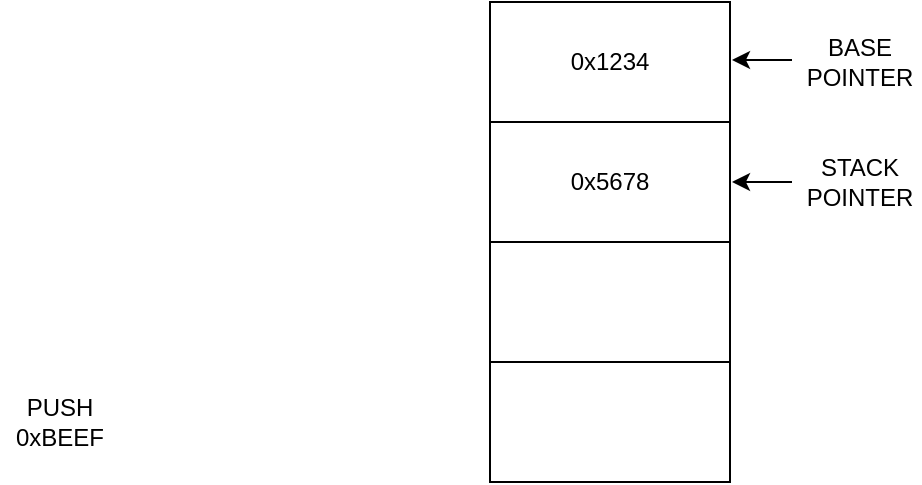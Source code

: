 <mxfile version="21.6.1" type="device" pages="6">
  <diagram name="Push" id="-GGrVfZBKPNpTzEQG8Yc">
    <mxGraphModel dx="2074" dy="1146" grid="1" gridSize="10" guides="1" tooltips="1" connect="1" arrows="1" fold="1" page="1" pageScale="1" pageWidth="850" pageHeight="1100" math="0" shadow="0">
      <root>
        <mxCell id="0" />
        <mxCell id="1" parent="0" />
        <mxCell id="Jj48SsT-pPuqCzuqrsi4-1" value="0x1234" style="rounded=0;whiteSpace=wrap;html=1;" vertex="1" parent="1">
          <mxGeometry x="365" y="130" width="120" height="60" as="geometry" />
        </mxCell>
        <mxCell id="Jj48SsT-pPuqCzuqrsi4-2" value="0x5678" style="rounded=0;whiteSpace=wrap;html=1;" vertex="1" parent="1">
          <mxGeometry x="365" y="190" width="120" height="60" as="geometry" />
        </mxCell>
        <mxCell id="Jj48SsT-pPuqCzuqrsi4-3" value="" style="rounded=0;whiteSpace=wrap;html=1;" vertex="1" parent="1">
          <mxGeometry x="365" y="250" width="120" height="60" as="geometry" />
        </mxCell>
        <mxCell id="Jj48SsT-pPuqCzuqrsi4-4" value="" style="rounded=0;whiteSpace=wrap;html=1;" vertex="1" parent="1">
          <mxGeometry x="365" y="310" width="120" height="60" as="geometry" />
        </mxCell>
        <mxCell id="o2Bj45P74EHcVThM-WBV-1" value="PUSH 0xBEEF" style="text;html=1;strokeColor=none;fillColor=none;align=center;verticalAlign=middle;whiteSpace=wrap;rounded=0;" vertex="1" parent="1">
          <mxGeometry x="120" y="325" width="60" height="30" as="geometry" />
        </mxCell>
        <mxCell id="K3jNXW-Zah8GcD7Rqw3E-1" value="" style="endArrow=classic;html=1;rounded=0;" edge="1" parent="1">
          <mxGeometry width="50" height="50" relative="1" as="geometry">
            <mxPoint x="516" y="220" as="sourcePoint" />
            <mxPoint x="486" y="220" as="targetPoint" />
          </mxGeometry>
        </mxCell>
        <mxCell id="K3jNXW-Zah8GcD7Rqw3E-2" value="STACK POINTER" style="text;html=1;strokeColor=none;fillColor=none;align=center;verticalAlign=middle;whiteSpace=wrap;rounded=0;" vertex="1" parent="1">
          <mxGeometry x="520" y="205" width="60" height="30" as="geometry" />
        </mxCell>
        <mxCell id="K3jNXW-Zah8GcD7Rqw3E-3" value="BASE POINTER" style="text;html=1;strokeColor=none;fillColor=none;align=center;verticalAlign=middle;whiteSpace=wrap;rounded=0;" vertex="1" parent="1">
          <mxGeometry x="520" y="145" width="60" height="30" as="geometry" />
        </mxCell>
        <mxCell id="K3jNXW-Zah8GcD7Rqw3E-4" value="" style="endArrow=classic;html=1;rounded=0;" edge="1" parent="1">
          <mxGeometry width="50" height="50" relative="1" as="geometry">
            <mxPoint x="516" y="159" as="sourcePoint" />
            <mxPoint x="486" y="159" as="targetPoint" />
          </mxGeometry>
        </mxCell>
      </root>
    </mxGraphModel>
  </diagram>
  <diagram id="l6LCRxv2ppmDsnzE_6Se" name="Push2">
    <mxGraphModel dx="2074" dy="1146" grid="1" gridSize="10" guides="1" tooltips="1" connect="1" arrows="1" fold="1" page="1" pageScale="1" pageWidth="850" pageHeight="1100" math="0" shadow="0">
      <root>
        <mxCell id="0" />
        <mxCell id="1" parent="0" />
        <mxCell id="qsU8nW2Cvl5E6VubjZnK-1" value="0x1234" style="rounded=0;whiteSpace=wrap;html=1;" vertex="1" parent="1">
          <mxGeometry x="365" y="130" width="120" height="60" as="geometry" />
        </mxCell>
        <mxCell id="qsU8nW2Cvl5E6VubjZnK-2" value="0x5678" style="rounded=0;whiteSpace=wrap;html=1;" vertex="1" parent="1">
          <mxGeometry x="365" y="190" width="120" height="60" as="geometry" />
        </mxCell>
        <mxCell id="qsU8nW2Cvl5E6VubjZnK-3" value="0xBEEF" style="rounded=0;whiteSpace=wrap;html=1;" vertex="1" parent="1">
          <mxGeometry x="365" y="250" width="120" height="60" as="geometry" />
        </mxCell>
        <mxCell id="qsU8nW2Cvl5E6VubjZnK-4" value="" style="rounded=0;whiteSpace=wrap;html=1;" vertex="1" parent="1">
          <mxGeometry x="365" y="310" width="120" height="60" as="geometry" />
        </mxCell>
        <mxCell id="qsU8nW2Cvl5E6VubjZnK-5" value="PUSH 0xBEEF" style="text;html=1;strokeColor=none;fillColor=none;align=center;verticalAlign=middle;whiteSpace=wrap;rounded=0;" vertex="1" parent="1">
          <mxGeometry x="120" y="325" width="60" height="30" as="geometry" />
        </mxCell>
        <mxCell id="qsU8nW2Cvl5E6VubjZnK-6" value="" style="curved=1;endArrow=classic;html=1;rounded=0;" edge="1" parent="1">
          <mxGeometry width="50" height="50" relative="1" as="geometry">
            <mxPoint x="150" y="320" as="sourcePoint" />
            <mxPoint x="360" y="280" as="targetPoint" />
            <Array as="points">
              <mxPoint x="200" y="320" />
              <mxPoint x="150" y="270" />
            </Array>
          </mxGeometry>
        </mxCell>
        <mxCell id="noKH_6vreqy2PT-Vk3fR-1" value="" style="endArrow=classic;html=1;rounded=0;" edge="1" parent="1">
          <mxGeometry width="50" height="50" relative="1" as="geometry">
            <mxPoint x="516" y="281" as="sourcePoint" />
            <mxPoint x="486" y="281" as="targetPoint" />
          </mxGeometry>
        </mxCell>
        <mxCell id="noKH_6vreqy2PT-Vk3fR-2" value="STACK POINTER" style="text;html=1;strokeColor=none;fillColor=none;align=center;verticalAlign=middle;whiteSpace=wrap;rounded=0;" vertex="1" parent="1">
          <mxGeometry x="520" y="270" width="60" height="30" as="geometry" />
        </mxCell>
        <mxCell id="noKH_6vreqy2PT-Vk3fR-3" value="BASE POINTER" style="text;html=1;strokeColor=none;fillColor=none;align=center;verticalAlign=middle;whiteSpace=wrap;rounded=0;" vertex="1" parent="1">
          <mxGeometry x="520" y="145" width="60" height="30" as="geometry" />
        </mxCell>
        <mxCell id="noKH_6vreqy2PT-Vk3fR-4" value="" style="endArrow=classic;html=1;rounded=0;" edge="1" parent="1">
          <mxGeometry width="50" height="50" relative="1" as="geometry">
            <mxPoint x="516" y="159" as="sourcePoint" />
            <mxPoint x="486" y="159" as="targetPoint" />
          </mxGeometry>
        </mxCell>
        <mxCell id="ddw7-P7j0W4HAoxFc-rm-1" value="" style="labelPosition=right;align=left;strokeWidth=1;shape=mxgraph.mockup.markup.curlyBrace;html=1;shadow=0;dashed=0;strokeColor=#999999;direction=south;" vertex="1" parent="1">
          <mxGeometry x="610" y="130" width="20" height="180" as="geometry" />
        </mxCell>
        <mxCell id="ddw7-P7j0W4HAoxFc-rm-2" value="STACK FRAME" style="text;html=1;align=center;verticalAlign=middle;resizable=0;points=[];autosize=1;strokeColor=none;fillColor=none;" vertex="1" parent="1">
          <mxGeometry x="640" y="205" width="110" height="30" as="geometry" />
        </mxCell>
      </root>
    </mxGraphModel>
  </diagram>
  <diagram id="nQyGc0kmmc5M0WgAtmUw" name="Pop">
    <mxGraphModel dx="2074" dy="1146" grid="1" gridSize="10" guides="1" tooltips="1" connect="1" arrows="1" fold="1" page="1" pageScale="1" pageWidth="850" pageHeight="1100" math="0" shadow="0">
      <root>
        <mxCell id="0" />
        <mxCell id="1" parent="0" />
        <mxCell id="73Nl0pO4lCSLcJTyqsgl-1" value="0x1234" style="rounded=0;whiteSpace=wrap;html=1;" vertex="1" parent="1">
          <mxGeometry x="365" y="130" width="120" height="60" as="geometry" />
        </mxCell>
        <mxCell id="73Nl0pO4lCSLcJTyqsgl-2" value="0x5678" style="rounded=0;whiteSpace=wrap;html=1;" vertex="1" parent="1">
          <mxGeometry x="365" y="190" width="120" height="60" as="geometry" />
        </mxCell>
        <mxCell id="73Nl0pO4lCSLcJTyqsgl-3" value="0xBEEF" style="rounded=0;whiteSpace=wrap;html=1;" vertex="1" parent="1">
          <mxGeometry x="365" y="250" width="120" height="60" as="geometry" />
        </mxCell>
        <mxCell id="73Nl0pO4lCSLcJTyqsgl-4" value="" style="rounded=0;whiteSpace=wrap;html=1;" vertex="1" parent="1">
          <mxGeometry x="365" y="310" width="120" height="60" as="geometry" />
        </mxCell>
        <mxCell id="73Nl0pO4lCSLcJTyqsgl-5" value="POP REG" style="text;html=1;strokeColor=none;fillColor=none;align=center;verticalAlign=middle;whiteSpace=wrap;rounded=0;" vertex="1" parent="1">
          <mxGeometry x="120" y="325" width="60" height="30" as="geometry" />
        </mxCell>
        <mxCell id="73Nl0pO4lCSLcJTyqsgl-6" value="" style="curved=1;endArrow=classic;html=1;rounded=0;" edge="1" parent="1">
          <mxGeometry width="50" height="50" relative="1" as="geometry">
            <mxPoint x="150" y="320" as="sourcePoint" />
            <mxPoint x="360" y="280" as="targetPoint" />
            <Array as="points">
              <mxPoint x="200" y="320" />
              <mxPoint x="150" y="270" />
            </Array>
          </mxGeometry>
        </mxCell>
        <mxCell id="73Nl0pO4lCSLcJTyqsgl-7" value="" style="endArrow=classic;html=1;rounded=0;" edge="1" parent="1">
          <mxGeometry width="50" height="50" relative="1" as="geometry">
            <mxPoint x="516" y="220" as="sourcePoint" />
            <mxPoint x="486" y="220" as="targetPoint" />
          </mxGeometry>
        </mxCell>
        <mxCell id="73Nl0pO4lCSLcJTyqsgl-8" value="STACK POINTER" style="text;html=1;strokeColor=none;fillColor=none;align=center;verticalAlign=middle;whiteSpace=wrap;rounded=0;" vertex="1" parent="1">
          <mxGeometry x="520" y="205" width="60" height="30" as="geometry" />
        </mxCell>
        <mxCell id="73Nl0pO4lCSLcJTyqsgl-9" value="BASE POINTER" style="text;html=1;strokeColor=none;fillColor=none;align=center;verticalAlign=middle;whiteSpace=wrap;rounded=0;" vertex="1" parent="1">
          <mxGeometry x="520" y="145" width="60" height="30" as="geometry" />
        </mxCell>
        <mxCell id="73Nl0pO4lCSLcJTyqsgl-10" value="" style="endArrow=classic;html=1;rounded=0;" edge="1" parent="1">
          <mxGeometry width="50" height="50" relative="1" as="geometry">
            <mxPoint x="516" y="159" as="sourcePoint" />
            <mxPoint x="486" y="159" as="targetPoint" />
          </mxGeometry>
        </mxCell>
        <mxCell id="73Nl0pO4lCSLcJTyqsgl-11" value="" style="labelPosition=right;align=left;strokeWidth=1;shape=mxgraph.mockup.markup.curlyBrace;html=1;shadow=0;dashed=0;strokeColor=#999999;direction=south;" vertex="1" parent="1">
          <mxGeometry x="610" y="130" width="20" height="120" as="geometry" />
        </mxCell>
        <mxCell id="73Nl0pO4lCSLcJTyqsgl-12" value="STACK FRAME" style="text;html=1;align=center;verticalAlign=middle;resizable=0;points=[];autosize=1;strokeColor=none;fillColor=none;" vertex="1" parent="1">
          <mxGeometry x="630" y="175" width="110" height="30" as="geometry" />
        </mxCell>
        <mxCell id="wINERGNfKjqknrailmSK-1" value="REG:&amp;nbsp;" style="rounded=0;whiteSpace=wrap;html=1;" vertex="1" parent="1">
          <mxGeometry x="60" y="420" width="120" height="60" as="geometry" />
        </mxCell>
      </root>
    </mxGraphModel>
  </diagram>
  <diagram id="5F932gF-O3ynOFYkI_Wm" name="Pop2">
    <mxGraphModel dx="2074" dy="1146" grid="1" gridSize="10" guides="1" tooltips="1" connect="1" arrows="1" fold="1" page="1" pageScale="1" pageWidth="850" pageHeight="1100" math="0" shadow="0">
      <root>
        <mxCell id="0" />
        <mxCell id="1" parent="0" />
        <mxCell id="RFb0YswGi85Jl_IOGHjy-1" value="0x1234" style="rounded=0;whiteSpace=wrap;html=1;" vertex="1" parent="1">
          <mxGeometry x="365" y="130" width="120" height="60" as="geometry" />
        </mxCell>
        <mxCell id="RFb0YswGi85Jl_IOGHjy-2" value="0x5678" style="rounded=0;whiteSpace=wrap;html=1;" vertex="1" parent="1">
          <mxGeometry x="365" y="190" width="120" height="60" as="geometry" />
        </mxCell>
        <mxCell id="RFb0YswGi85Jl_IOGHjy-3" value="0xBEEF" style="rounded=0;whiteSpace=wrap;html=1;" vertex="1" parent="1">
          <mxGeometry x="365" y="250" width="120" height="60" as="geometry" />
        </mxCell>
        <mxCell id="RFb0YswGi85Jl_IOGHjy-4" value="" style="rounded=0;whiteSpace=wrap;html=1;" vertex="1" parent="1">
          <mxGeometry x="365" y="310" width="120" height="60" as="geometry" />
        </mxCell>
        <mxCell id="RFb0YswGi85Jl_IOGHjy-7" value="" style="endArrow=classic;html=1;rounded=0;" edge="1" parent="1">
          <mxGeometry width="50" height="50" relative="1" as="geometry">
            <mxPoint x="516" y="220" as="sourcePoint" />
            <mxPoint x="486" y="220" as="targetPoint" />
          </mxGeometry>
        </mxCell>
        <mxCell id="RFb0YswGi85Jl_IOGHjy-8" value="STACK POINTER" style="text;html=1;strokeColor=none;fillColor=none;align=center;verticalAlign=middle;whiteSpace=wrap;rounded=0;" vertex="1" parent="1">
          <mxGeometry x="520" y="205" width="60" height="30" as="geometry" />
        </mxCell>
        <mxCell id="RFb0YswGi85Jl_IOGHjy-9" value="BASE POINTER" style="text;html=1;strokeColor=none;fillColor=none;align=center;verticalAlign=middle;whiteSpace=wrap;rounded=0;" vertex="1" parent="1">
          <mxGeometry x="520" y="145" width="60" height="30" as="geometry" />
        </mxCell>
        <mxCell id="RFb0YswGi85Jl_IOGHjy-10" value="" style="endArrow=classic;html=1;rounded=0;" edge="1" parent="1">
          <mxGeometry width="50" height="50" relative="1" as="geometry">
            <mxPoint x="516" y="159" as="sourcePoint" />
            <mxPoint x="486" y="159" as="targetPoint" />
          </mxGeometry>
        </mxCell>
        <mxCell id="RFb0YswGi85Jl_IOGHjy-11" value="" style="labelPosition=right;align=left;strokeWidth=1;shape=mxgraph.mockup.markup.curlyBrace;html=1;shadow=0;dashed=0;strokeColor=#999999;direction=south;" vertex="1" parent="1">
          <mxGeometry x="610" y="130" width="20" height="120" as="geometry" />
        </mxCell>
        <mxCell id="RFb0YswGi85Jl_IOGHjy-12" value="STACK FRAME" style="text;html=1;align=center;verticalAlign=middle;resizable=0;points=[];autosize=1;strokeColor=none;fillColor=none;" vertex="1" parent="1">
          <mxGeometry x="630" y="175" width="110" height="30" as="geometry" />
        </mxCell>
        <mxCell id="trE_GkZda66t5M7GJQ9m-1" value="REG = 0xBEEF" style="rounded=0;whiteSpace=wrap;html=1;" vertex="1" parent="1">
          <mxGeometry x="60" y="420" width="120" height="60" as="geometry" />
        </mxCell>
      </root>
    </mxGraphModel>
  </diagram>
  <diagram id="Bc7N6o5KYEWIRi7tW8Ps" name="Typical Stack Frame">
    <mxGraphModel dx="2074" dy="1146" grid="1" gridSize="10" guides="1" tooltips="1" connect="1" arrows="1" fold="1" page="1" pageScale="1" pageWidth="850" pageHeight="1100" math="0" shadow="0">
      <root>
        <mxCell id="0" />
        <mxCell id="1" parent="0" />
        <mxCell id="g0Ed7FIEKYkdX_Pu7p9N-1" value="saved return address" style="rounded=0;whiteSpace=wrap;html=1;" vertex="1" parent="1">
          <mxGeometry x="365" y="130" width="120" height="60" as="geometry" />
        </mxCell>
        <mxCell id="g0Ed7FIEKYkdX_Pu7p9N-2" value="saved base pointer" style="rounded=0;whiteSpace=wrap;html=1;" vertex="1" parent="1">
          <mxGeometry x="365" y="190" width="120" height="60" as="geometry" />
        </mxCell>
        <mxCell id="g0Ed7FIEKYkdX_Pu7p9N-3" value="local variables" style="rounded=0;whiteSpace=wrap;html=1;" vertex="1" parent="1">
          <mxGeometry x="365" y="250" width="120" height="60" as="geometry" />
        </mxCell>
        <mxCell id="g0Ed7FIEKYkdX_Pu7p9N-4" value="" style="rounded=0;whiteSpace=wrap;html=1;" vertex="1" parent="1">
          <mxGeometry x="365" y="310" width="120" height="60" as="geometry" />
        </mxCell>
        <mxCell id="g0Ed7FIEKYkdX_Pu7p9N-5" value="0x000..." style="text;html=1;strokeColor=none;fillColor=none;align=center;verticalAlign=middle;whiteSpace=wrap;rounded=0;" vertex="1" parent="1">
          <mxGeometry x="270" y="360" width="60" height="30" as="geometry" />
        </mxCell>
        <mxCell id="g0Ed7FIEKYkdX_Pu7p9N-6" value="0x7ff..." style="text;html=1;strokeColor=none;fillColor=none;align=center;verticalAlign=middle;whiteSpace=wrap;rounded=0;" vertex="1" parent="1">
          <mxGeometry x="270" y="130" width="60" height="30" as="geometry" />
        </mxCell>
        <mxCell id="g0Ed7FIEKYkdX_Pu7p9N-7" value="" style="labelPosition=right;align=left;strokeWidth=1;shape=mxgraph.mockup.markup.curlyBrace;html=1;shadow=0;dashed=0;strokeColor=#999999;direction=south;" vertex="1" parent="1">
          <mxGeometry x="490" y="130" width="20" height="180" as="geometry" />
        </mxCell>
        <mxCell id="g0Ed7FIEKYkdX_Pu7p9N-8" value="Stack Frame" style="text;html=1;strokeColor=none;fillColor=none;align=center;verticalAlign=middle;whiteSpace=wrap;rounded=0;" vertex="1" parent="1">
          <mxGeometry x="510" y="205" width="60" height="30" as="geometry" />
        </mxCell>
      </root>
    </mxGraphModel>
  </diagram>
  <diagram id="fXXGVm1ROvJu2IDnwqxx" name="Function Call">
    <mxGraphModel dx="2074" dy="1146" grid="1" gridSize="10" guides="1" tooltips="1" connect="1" arrows="1" fold="1" page="1" pageScale="1" pageWidth="850" pageHeight="1100" math="0" shadow="0">
      <root>
        <mxCell id="0" />
        <mxCell id="1" parent="0" />
        <mxCell id="PtDXi4-NeCLwwq7FJXTE-1" value="saved return address" style="rounded=0;whiteSpace=wrap;html=1;" vertex="1" parent="1">
          <mxGeometry x="365" y="130" width="120" height="60" as="geometry" />
        </mxCell>
        <mxCell id="PtDXi4-NeCLwwq7FJXTE-2" value="saved base pointer" style="rounded=0;whiteSpace=wrap;html=1;" vertex="1" parent="1">
          <mxGeometry x="365" y="190" width="120" height="60" as="geometry" />
        </mxCell>
        <mxCell id="PtDXi4-NeCLwwq7FJXTE-3" value="local variables" style="rounded=0;whiteSpace=wrap;html=1;" vertex="1" parent="1">
          <mxGeometry x="365" y="250" width="120" height="60" as="geometry" />
        </mxCell>
        <mxCell id="PtDXi4-NeCLwwq7FJXTE-5" value="0x000..." style="text;html=1;strokeColor=none;fillColor=none;align=center;verticalAlign=middle;whiteSpace=wrap;rounded=0;" vertex="1" parent="1">
          <mxGeometry x="280" y="490" width="60" height="30" as="geometry" />
        </mxCell>
        <mxCell id="PtDXi4-NeCLwwq7FJXTE-6" value="0x7ff..." style="text;html=1;strokeColor=none;fillColor=none;align=center;verticalAlign=middle;whiteSpace=wrap;rounded=0;" vertex="1" parent="1">
          <mxGeometry x="270" y="130" width="60" height="30" as="geometry" />
        </mxCell>
        <mxCell id="PtDXi4-NeCLwwq7FJXTE-7" value="" style="labelPosition=right;align=left;strokeWidth=1;shape=mxgraph.mockup.markup.curlyBrace;html=1;shadow=0;dashed=0;strokeColor=#999999;direction=south;" vertex="1" parent="1">
          <mxGeometry x="490" y="130" width="20" height="180" as="geometry" />
        </mxCell>
        <mxCell id="PtDXi4-NeCLwwq7FJXTE-8" value="Last Stack Frame" style="text;html=1;strokeColor=none;fillColor=none;align=center;verticalAlign=middle;whiteSpace=wrap;rounded=0;" vertex="1" parent="1">
          <mxGeometry x="520" y="205" width="60" height="30" as="geometry" />
        </mxCell>
        <mxCell id="PtDXi4-NeCLwwq7FJXTE-9" value="saved return address" style="rounded=0;whiteSpace=wrap;html=1;" vertex="1" parent="1">
          <mxGeometry x="365" y="310" width="120" height="60" as="geometry" />
        </mxCell>
        <mxCell id="PtDXi4-NeCLwwq7FJXTE-10" value="saved base pointer" style="rounded=0;whiteSpace=wrap;html=1;" vertex="1" parent="1">
          <mxGeometry x="365" y="370" width="120" height="60" as="geometry" />
        </mxCell>
        <mxCell id="PtDXi4-NeCLwwq7FJXTE-11" value="local variables" style="rounded=0;whiteSpace=wrap;html=1;" vertex="1" parent="1">
          <mxGeometry x="365" y="430" width="120" height="60" as="geometry" />
        </mxCell>
        <mxCell id="PtDXi4-NeCLwwq7FJXTE-12" value="" style="labelPosition=right;align=left;strokeWidth=1;shape=mxgraph.mockup.markup.curlyBrace;html=1;shadow=0;dashed=0;strokeColor=#999999;direction=south;" vertex="1" parent="1">
          <mxGeometry x="490" y="310" width="20" height="180" as="geometry" />
        </mxCell>
        <mxCell id="PtDXi4-NeCLwwq7FJXTE-13" value="Current Stack Frame" style="text;html=1;strokeColor=none;fillColor=none;align=center;verticalAlign=middle;whiteSpace=wrap;rounded=0;" vertex="1" parent="1">
          <mxGeometry x="510" y="385" width="60" height="30" as="geometry" />
        </mxCell>
      </root>
    </mxGraphModel>
  </diagram>
</mxfile>

